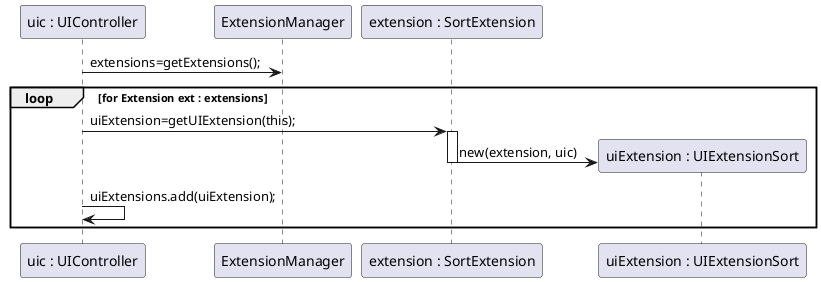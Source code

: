   @startuml doc-files/core03_01_design.png
  participant "uic : UIController" as UIC
  participant ExtensionManager as ExtM
  participant "extension : SortExtension" as EExample
  participant "uiExtension : UIExtensionSort" as UIExt
  UIC -> ExtM : extensions=getExtensions();
  loop for Extension ext : extensions
  	UIC -> EExample : uiExtension=getUIExtension(this);
  	activate EExample
  	create UIExt
  	EExample -> UIExt : new(extension, uic)
  	deactivate EExample
  	UIC -> UIC : uiExtensions.add(uiExtension);
  end
  @enduml